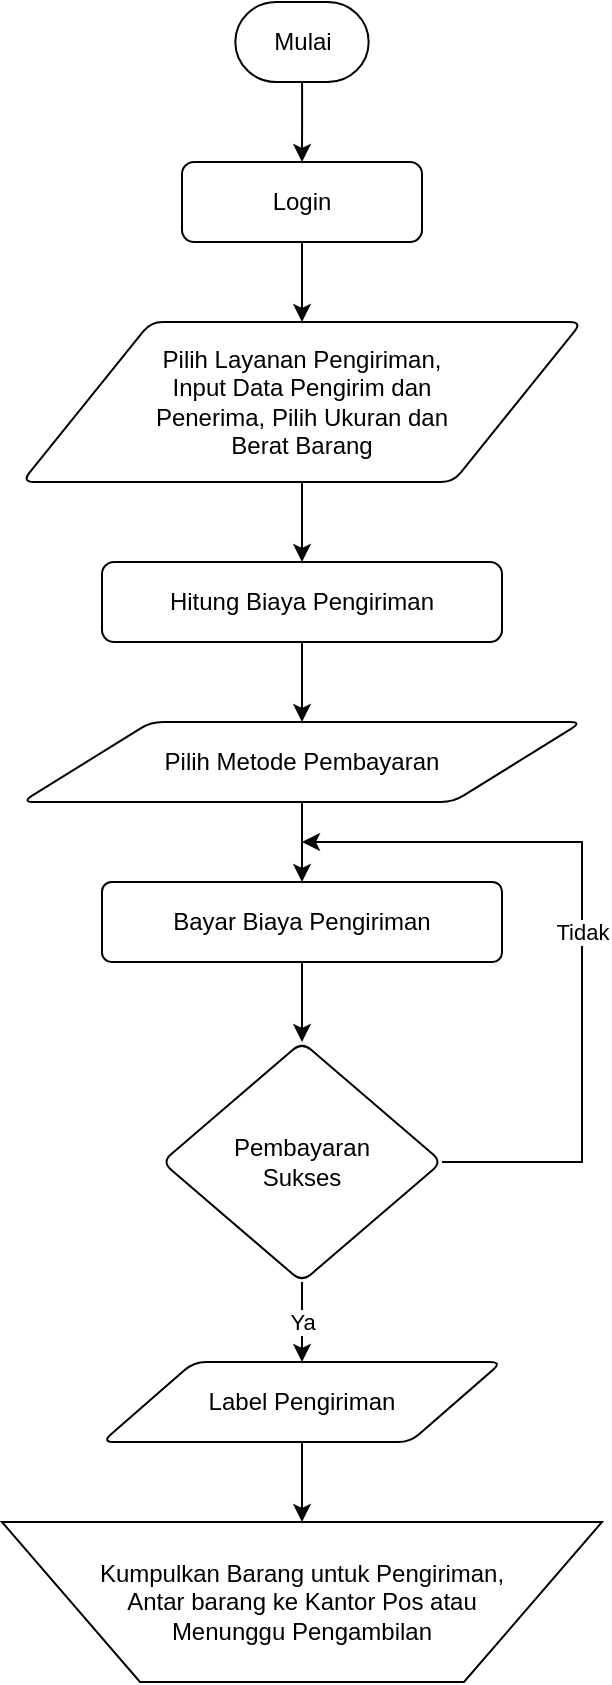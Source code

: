 <mxfile version="22.1.7" type="github">
  <diagram id="C5RBs43oDa-KdzZeNtuy" name="Page-1">
    <mxGraphModel dx="1090" dy="591" grid="1" gridSize="10" guides="1" tooltips="1" connect="1" arrows="1" fold="1" page="1" pageScale="1" pageWidth="827" pageHeight="1169" math="0" shadow="0">
      <root>
        <mxCell id="WIyWlLk6GJQsqaUBKTNV-0" />
        <mxCell id="WIyWlLk6GJQsqaUBKTNV-1" parent="WIyWlLk6GJQsqaUBKTNV-0" />
        <mxCell id="-2s8SgQ4iltVMkGu54WP-41" value="" style="edgeStyle=orthogonalEdgeStyle;rounded=0;orthogonalLoop=1;jettySize=auto;html=1;" edge="1" parent="WIyWlLk6GJQsqaUBKTNV-1" source="WIyWlLk6GJQsqaUBKTNV-3" target="-2s8SgQ4iltVMkGu54WP-19">
          <mxGeometry relative="1" as="geometry" />
        </mxCell>
        <mxCell id="WIyWlLk6GJQsqaUBKTNV-3" value="Login" style="rounded=1;whiteSpace=wrap;html=1;fontSize=12;glass=0;strokeWidth=1;shadow=0;" parent="WIyWlLk6GJQsqaUBKTNV-1" vertex="1">
          <mxGeometry x="160" y="160" width="120" height="40" as="geometry" />
        </mxCell>
        <mxCell id="-2s8SgQ4iltVMkGu54WP-40" value="" style="edgeStyle=orthogonalEdgeStyle;rounded=0;orthogonalLoop=1;jettySize=auto;html=1;" edge="1" parent="WIyWlLk6GJQsqaUBKTNV-1" source="-2s8SgQ4iltVMkGu54WP-2" target="WIyWlLk6GJQsqaUBKTNV-3">
          <mxGeometry relative="1" as="geometry" />
        </mxCell>
        <mxCell id="-2s8SgQ4iltVMkGu54WP-2" value="Mulai" style="strokeWidth=1;html=1;shape=mxgraph.flowchart.terminator;whiteSpace=wrap;" vertex="1" parent="WIyWlLk6GJQsqaUBKTNV-1">
          <mxGeometry x="186.66" y="80" width="66.67" height="40" as="geometry" />
        </mxCell>
        <mxCell id="-2s8SgQ4iltVMkGu54WP-18" value="" style="edgeStyle=orthogonalEdgeStyle;rounded=0;orthogonalLoop=1;jettySize=auto;html=1;entryX=0.5;entryY=0;entryDx=0;entryDy=0;" edge="1" parent="WIyWlLk6GJQsqaUBKTNV-1" source="-2s8SgQ4iltVMkGu54WP-11" target="-2s8SgQ4iltVMkGu54WP-21">
          <mxGeometry relative="1" as="geometry">
            <mxPoint x="220" y="440" as="targetPoint" />
          </mxGeometry>
        </mxCell>
        <mxCell id="-2s8SgQ4iltVMkGu54WP-11" value="Hitung Biaya Pengiriman" style="rounded=1;whiteSpace=wrap;html=1;fontSize=12;glass=0;strokeWidth=1;shadow=0;" vertex="1" parent="WIyWlLk6GJQsqaUBKTNV-1">
          <mxGeometry x="120" y="360" width="200" height="40" as="geometry" />
        </mxCell>
        <mxCell id="-2s8SgQ4iltVMkGu54WP-39" value="" style="edgeStyle=orthogonalEdgeStyle;rounded=0;orthogonalLoop=1;jettySize=auto;html=1;" edge="1" parent="WIyWlLk6GJQsqaUBKTNV-1" source="-2s8SgQ4iltVMkGu54WP-19" target="-2s8SgQ4iltVMkGu54WP-11">
          <mxGeometry relative="1" as="geometry" />
        </mxCell>
        <mxCell id="-2s8SgQ4iltVMkGu54WP-19" value="Pilih Layanan Pengiriman, Input Data Pengirim dan Penerima, Pilih Ukuran dan Berat Barang" style="shape=parallelogram;html=1;strokeWidth=1;perimeter=parallelogramPerimeter;rounded=1;arcSize=12;size=0.23;whiteSpace=wrap;spacingLeft=60;spacingRight=60;" vertex="1" parent="WIyWlLk6GJQsqaUBKTNV-1">
          <mxGeometry x="80" y="240" width="280" height="80" as="geometry" />
        </mxCell>
        <mxCell id="-2s8SgQ4iltVMkGu54WP-24" value="" style="edgeStyle=orthogonalEdgeStyle;rounded=0;orthogonalLoop=1;jettySize=auto;html=1;" edge="1" parent="WIyWlLk6GJQsqaUBKTNV-1" source="-2s8SgQ4iltVMkGu54WP-21" target="-2s8SgQ4iltVMkGu54WP-23">
          <mxGeometry relative="1" as="geometry" />
        </mxCell>
        <mxCell id="-2s8SgQ4iltVMkGu54WP-21" value="Pilih Metode Pembayaran" style="shape=parallelogram;html=1;strokeWidth=1;perimeter=parallelogramPerimeter;rounded=1;arcSize=12;size=0.23;whiteSpace=wrap;" vertex="1" parent="WIyWlLk6GJQsqaUBKTNV-1">
          <mxGeometry x="80" y="440" width="280" height="40" as="geometry" />
        </mxCell>
        <mxCell id="-2s8SgQ4iltVMkGu54WP-28" value="" style="edgeStyle=orthogonalEdgeStyle;rounded=0;orthogonalLoop=1;jettySize=auto;html=1;" edge="1" parent="WIyWlLk6GJQsqaUBKTNV-1" source="-2s8SgQ4iltVMkGu54WP-23" target="-2s8SgQ4iltVMkGu54WP-27">
          <mxGeometry relative="1" as="geometry" />
        </mxCell>
        <mxCell id="-2s8SgQ4iltVMkGu54WP-23" value="Bayar Biaya Pengiriman" style="whiteSpace=wrap;html=1;strokeWidth=1;rounded=1;arcSize=12;" vertex="1" parent="WIyWlLk6GJQsqaUBKTNV-1">
          <mxGeometry x="120" y="520" width="200" height="40" as="geometry" />
        </mxCell>
        <mxCell id="-2s8SgQ4iltVMkGu54WP-43" value="" style="edgeStyle=orthogonalEdgeStyle;rounded=0;orthogonalLoop=1;jettySize=auto;html=1;exitX=0.5;exitY=1;exitDx=0;exitDy=0;" edge="1" parent="WIyWlLk6GJQsqaUBKTNV-1" source="-2s8SgQ4iltVMkGu54WP-45" target="-2s8SgQ4iltVMkGu54WP-42">
          <mxGeometry relative="1" as="geometry">
            <mxPoint x="220.0" y="800" as="sourcePoint" />
          </mxGeometry>
        </mxCell>
        <mxCell id="-2s8SgQ4iltVMkGu54WP-27" value="Pembayaran&lt;br&gt;Sukses" style="rhombus;whiteSpace=wrap;html=1;strokeWidth=1;rounded=1;arcSize=12;" vertex="1" parent="WIyWlLk6GJQsqaUBKTNV-1">
          <mxGeometry x="150" y="600" width="140" height="120" as="geometry" />
        </mxCell>
        <mxCell id="-2s8SgQ4iltVMkGu54WP-33" value="Ya" style="endArrow=classic;html=1;rounded=0;exitX=0.5;exitY=1;exitDx=0;exitDy=0;entryX=0.5;entryY=0;entryDx=0;entryDy=0;edgeStyle=orthogonalEdgeStyle;" edge="1" parent="WIyWlLk6GJQsqaUBKTNV-1" source="-2s8SgQ4iltVMkGu54WP-27" target="-2s8SgQ4iltVMkGu54WP-45">
          <mxGeometry relative="1" as="geometry">
            <mxPoint x="300" y="690" as="sourcePoint" />
            <mxPoint x="220.0" y="760" as="targetPoint" />
          </mxGeometry>
        </mxCell>
        <mxCell id="-2s8SgQ4iltVMkGu54WP-34" value="Ya" style="edgeLabel;resizable=0;html=1;align=center;verticalAlign=middle;" connectable="0" vertex="1" parent="-2s8SgQ4iltVMkGu54WP-33">
          <mxGeometry relative="1" as="geometry" />
        </mxCell>
        <mxCell id="-2s8SgQ4iltVMkGu54WP-36" value="Ya" style="endArrow=classic;html=1;rounded=0;exitX=1;exitY=0.5;exitDx=0;exitDy=0;edgeStyle=orthogonalEdgeStyle;" edge="1" parent="WIyWlLk6GJQsqaUBKTNV-1" source="-2s8SgQ4iltVMkGu54WP-27">
          <mxGeometry relative="1" as="geometry">
            <mxPoint x="230" y="730" as="sourcePoint" />
            <mxPoint x="220" y="500" as="targetPoint" />
            <Array as="points">
              <mxPoint x="360" y="660" />
              <mxPoint x="360" y="500" />
            </Array>
          </mxGeometry>
        </mxCell>
        <mxCell id="-2s8SgQ4iltVMkGu54WP-37" value="Tidak" style="edgeLabel;resizable=0;html=1;align=center;verticalAlign=middle;" connectable="0" vertex="1" parent="-2s8SgQ4iltVMkGu54WP-36">
          <mxGeometry relative="1" as="geometry" />
        </mxCell>
        <mxCell id="-2s8SgQ4iltVMkGu54WP-42" value="Kumpulkan Barang untuk Pengiriman, Antar barang ke Kantor Pos atau Menunggu Pengambilan" style="verticalLabelPosition=middle;verticalAlign=middle;html=1;shape=trapezoid;perimeter=trapezoidPerimeter;whiteSpace=wrap;size=0.23;arcSize=10;flipV=1;labelPosition=center;align=center;spacingLeft=40;spacingRight=40;" vertex="1" parent="WIyWlLk6GJQsqaUBKTNV-1">
          <mxGeometry x="70" y="840" width="300" height="80" as="geometry" />
        </mxCell>
        <mxCell id="-2s8SgQ4iltVMkGu54WP-45" value="Label Pengiriman" style="shape=parallelogram;html=1;strokeWidth=1;perimeter=parallelogramPerimeter;rounded=1;arcSize=12;size=0.23;whiteSpace=wrap;" vertex="1" parent="WIyWlLk6GJQsqaUBKTNV-1">
          <mxGeometry x="120" y="760" width="200" height="40" as="geometry" />
        </mxCell>
      </root>
    </mxGraphModel>
  </diagram>
</mxfile>

